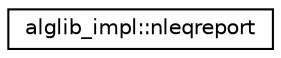 digraph "Graphical Class Hierarchy"
{
  edge [fontname="Helvetica",fontsize="10",labelfontname="Helvetica",labelfontsize="10"];
  node [fontname="Helvetica",fontsize="10",shape=record];
  rankdir="LR";
  Node0 [label="alglib_impl::nleqreport",height=0.2,width=0.4,color="black", fillcolor="white", style="filled",URL="$structalglib__impl_1_1nleqreport.html"];
}
